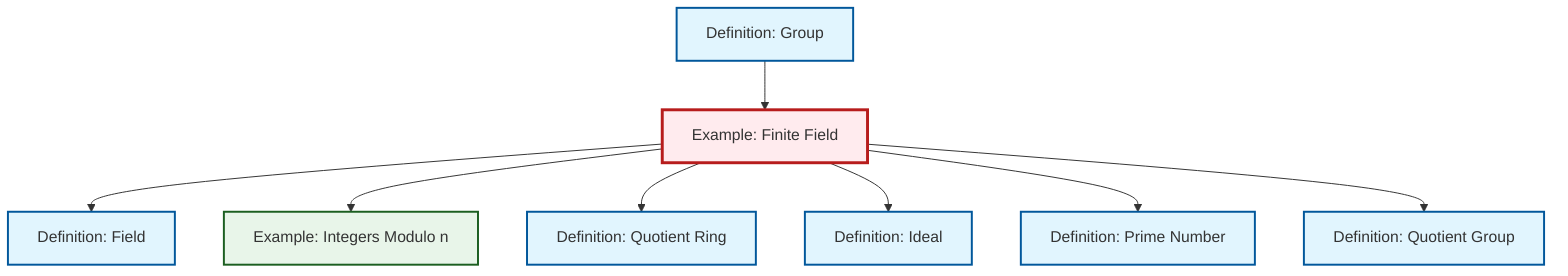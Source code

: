 graph TD
    classDef definition fill:#e1f5fe,stroke:#01579b,stroke-width:2px
    classDef theorem fill:#f3e5f5,stroke:#4a148c,stroke-width:2px
    classDef axiom fill:#fff3e0,stroke:#e65100,stroke-width:2px
    classDef example fill:#e8f5e9,stroke:#1b5e20,stroke-width:2px
    classDef current fill:#ffebee,stroke:#b71c1c,stroke-width:3px
    ex-finite-field["Example: Finite Field"]:::example
    ex-quotient-integers-mod-n["Example: Integers Modulo n"]:::example
    def-ideal["Definition: Ideal"]:::definition
    def-quotient-ring["Definition: Quotient Ring"]:::definition
    def-field["Definition: Field"]:::definition
    def-quotient-group["Definition: Quotient Group"]:::definition
    def-prime["Definition: Prime Number"]:::definition
    def-group["Definition: Group"]:::definition
    def-group --> ex-finite-field
    ex-finite-field --> def-field
    ex-finite-field --> ex-quotient-integers-mod-n
    ex-finite-field --> def-quotient-ring
    ex-finite-field --> def-ideal
    ex-finite-field --> def-prime
    ex-finite-field --> def-quotient-group
    class ex-finite-field current